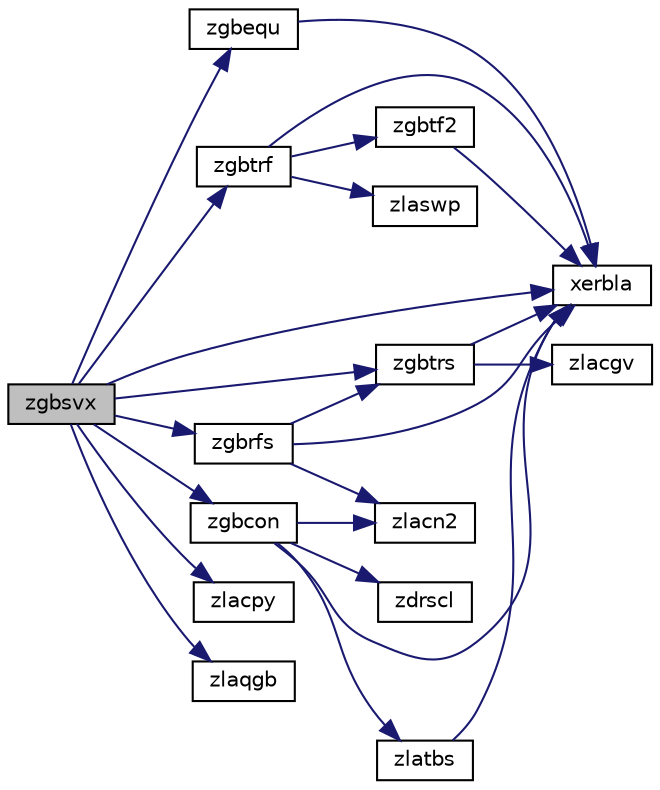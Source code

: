 digraph "zgbsvx"
{
 // LATEX_PDF_SIZE
  edge [fontname="Helvetica",fontsize="10",labelfontname="Helvetica",labelfontsize="10"];
  node [fontname="Helvetica",fontsize="10",shape=record];
  rankdir="LR";
  Node1 [label="zgbsvx",height=0.2,width=0.4,color="black", fillcolor="grey75", style="filled", fontcolor="black",tooltip="ZGBSVX computes the solution to system of linear equations A * X = B for GB matrices"];
  Node1 -> Node2 [color="midnightblue",fontsize="10",style="solid",fontname="Helvetica"];
  Node2 [label="xerbla",height=0.2,width=0.4,color="black", fillcolor="white", style="filled",URL="$xerbla_8f.html#a377ee61015baf8dea7770b3a404b1c07",tooltip="XERBLA"];
  Node1 -> Node3 [color="midnightblue",fontsize="10",style="solid",fontname="Helvetica"];
  Node3 [label="zgbcon",height=0.2,width=0.4,color="black", fillcolor="white", style="filled",URL="$zgbcon_8f.html#a8738f3a065af06737854349ab50a3015",tooltip="ZGBCON"];
  Node3 -> Node2 [color="midnightblue",fontsize="10",style="solid",fontname="Helvetica"];
  Node3 -> Node4 [color="midnightblue",fontsize="10",style="solid",fontname="Helvetica"];
  Node4 [label="zdrscl",height=0.2,width=0.4,color="black", fillcolor="white", style="filled",URL="$zdrscl_8f.html#ad73ec38e29df0385ee6fda7d832fd205",tooltip="ZDRSCL multiplies a vector by the reciprocal of a real scalar."];
  Node3 -> Node5 [color="midnightblue",fontsize="10",style="solid",fontname="Helvetica"];
  Node5 [label="zlacn2",height=0.2,width=0.4,color="black", fillcolor="white", style="filled",URL="$zlacn2_8f.html#a0fbe7a858e42dcf07db12aa892a9e513",tooltip="ZLACN2 estimates the 1-norm of a square matrix, using reverse communication for evaluating matrix-vec..."];
  Node3 -> Node6 [color="midnightblue",fontsize="10",style="solid",fontname="Helvetica"];
  Node6 [label="zlatbs",height=0.2,width=0.4,color="black", fillcolor="white", style="filled",URL="$zlatbs_8f.html#aeba4360a266529e494a308c8b130e83e",tooltip="ZLATBS solves a triangular banded system of equations."];
  Node6 -> Node2 [color="midnightblue",fontsize="10",style="solid",fontname="Helvetica"];
  Node1 -> Node7 [color="midnightblue",fontsize="10",style="solid",fontname="Helvetica"];
  Node7 [label="zgbequ",height=0.2,width=0.4,color="black", fillcolor="white", style="filled",URL="$zgbequ_8f.html#adc499be042b41eb62757b62dce1aa6d7",tooltip="ZGBEQU"];
  Node7 -> Node2 [color="midnightblue",fontsize="10",style="solid",fontname="Helvetica"];
  Node1 -> Node8 [color="midnightblue",fontsize="10",style="solid",fontname="Helvetica"];
  Node8 [label="zgbrfs",height=0.2,width=0.4,color="black", fillcolor="white", style="filled",URL="$zgbrfs_8f.html#a5451de5ad5b709619fd4f45f3d7c425b",tooltip="ZGBRFS"];
  Node8 -> Node2 [color="midnightblue",fontsize="10",style="solid",fontname="Helvetica"];
  Node8 -> Node9 [color="midnightblue",fontsize="10",style="solid",fontname="Helvetica"];
  Node9 [label="zgbtrs",height=0.2,width=0.4,color="black", fillcolor="white", style="filled",URL="$zgbtrs_8f.html#af3a96e7f621f139aa2750ae380e83700",tooltip="ZGBTRS"];
  Node9 -> Node2 [color="midnightblue",fontsize="10",style="solid",fontname="Helvetica"];
  Node9 -> Node10 [color="midnightblue",fontsize="10",style="solid",fontname="Helvetica"];
  Node10 [label="zlacgv",height=0.2,width=0.4,color="black", fillcolor="white", style="filled",URL="$zlacgv_8f.html#ad2595ab7c6b89e1ff2e9d05542431719",tooltip="ZLACGV conjugates a complex vector."];
  Node8 -> Node5 [color="midnightblue",fontsize="10",style="solid",fontname="Helvetica"];
  Node1 -> Node11 [color="midnightblue",fontsize="10",style="solid",fontname="Helvetica"];
  Node11 [label="zgbtrf",height=0.2,width=0.4,color="black", fillcolor="white", style="filled",URL="$zgbtrf_8f.html#a9b98a0ba02d0dc89be7ac6319a29755d",tooltip="ZGBTRF"];
  Node11 -> Node2 [color="midnightblue",fontsize="10",style="solid",fontname="Helvetica"];
  Node11 -> Node12 [color="midnightblue",fontsize="10",style="solid",fontname="Helvetica"];
  Node12 [label="zgbtf2",height=0.2,width=0.4,color="black", fillcolor="white", style="filled",URL="$zgbtf2_8f.html#a06753b5d5c8432fbb7009909d321cdd0",tooltip="ZGBTF2 computes the LU factorization of a general band matrix using the unblocked version of the algo..."];
  Node12 -> Node2 [color="midnightblue",fontsize="10",style="solid",fontname="Helvetica"];
  Node11 -> Node13 [color="midnightblue",fontsize="10",style="solid",fontname="Helvetica"];
  Node13 [label="zlaswp",height=0.2,width=0.4,color="black", fillcolor="white", style="filled",URL="$zlaswp_8f.html#a49d0e55e934b6e90456a2eb75490c3ef",tooltip="ZLASWP performs a series of row interchanges on a general rectangular matrix."];
  Node1 -> Node9 [color="midnightblue",fontsize="10",style="solid",fontname="Helvetica"];
  Node1 -> Node14 [color="midnightblue",fontsize="10",style="solid",fontname="Helvetica"];
  Node14 [label="zlacpy",height=0.2,width=0.4,color="black", fillcolor="white", style="filled",URL="$zlacpy_8f.html#a519ff79bf915433651747242f22078fb",tooltip="ZLACPY copies all or part of one two-dimensional array to another."];
  Node1 -> Node15 [color="midnightblue",fontsize="10",style="solid",fontname="Helvetica"];
  Node15 [label="zlaqgb",height=0.2,width=0.4,color="black", fillcolor="white", style="filled",URL="$zlaqgb_8f.html#a0a7b3dc47c271db64d0f1001bcd2cdf7",tooltip="ZLAQGB scales a general band matrix, using row and column scaling factors computed by sgbequ."];
}
